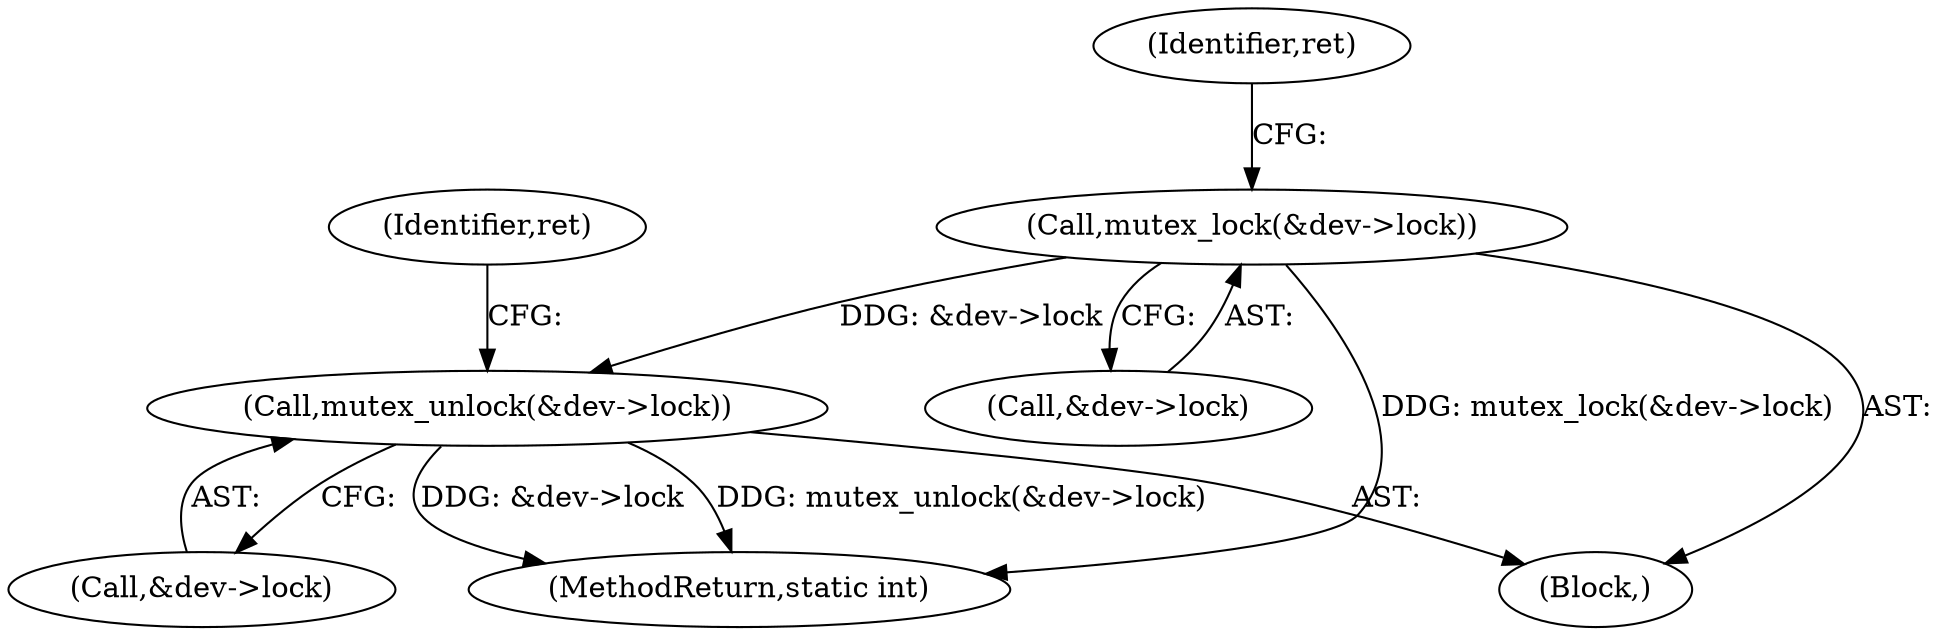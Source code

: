 digraph "0_linux_7a7b5df84b6b4e5d599c7289526eed96541a0654@API" {
"1000122" [label="(Call,mutex_lock(&dev->lock))"];
"1000182" [label="(Call,mutex_unlock(&dev->lock))"];
"1000128" [label="(Identifier,ret)"];
"1000195" [label="(MethodReturn,static int)"];
"1000182" [label="(Call,mutex_unlock(&dev->lock))"];
"1000183" [label="(Call,&dev->lock)"];
"1000190" [label="(Identifier,ret)"];
"1000122" [label="(Call,mutex_lock(&dev->lock))"];
"1000103" [label="(Block,)"];
"1000123" [label="(Call,&dev->lock)"];
"1000122" -> "1000103"  [label="AST: "];
"1000122" -> "1000123"  [label="CFG: "];
"1000123" -> "1000122"  [label="AST: "];
"1000128" -> "1000122"  [label="CFG: "];
"1000122" -> "1000195"  [label="DDG: mutex_lock(&dev->lock)"];
"1000122" -> "1000182"  [label="DDG: &dev->lock"];
"1000182" -> "1000103"  [label="AST: "];
"1000182" -> "1000183"  [label="CFG: "];
"1000183" -> "1000182"  [label="AST: "];
"1000190" -> "1000182"  [label="CFG: "];
"1000182" -> "1000195"  [label="DDG: mutex_unlock(&dev->lock)"];
"1000182" -> "1000195"  [label="DDG: &dev->lock"];
}
